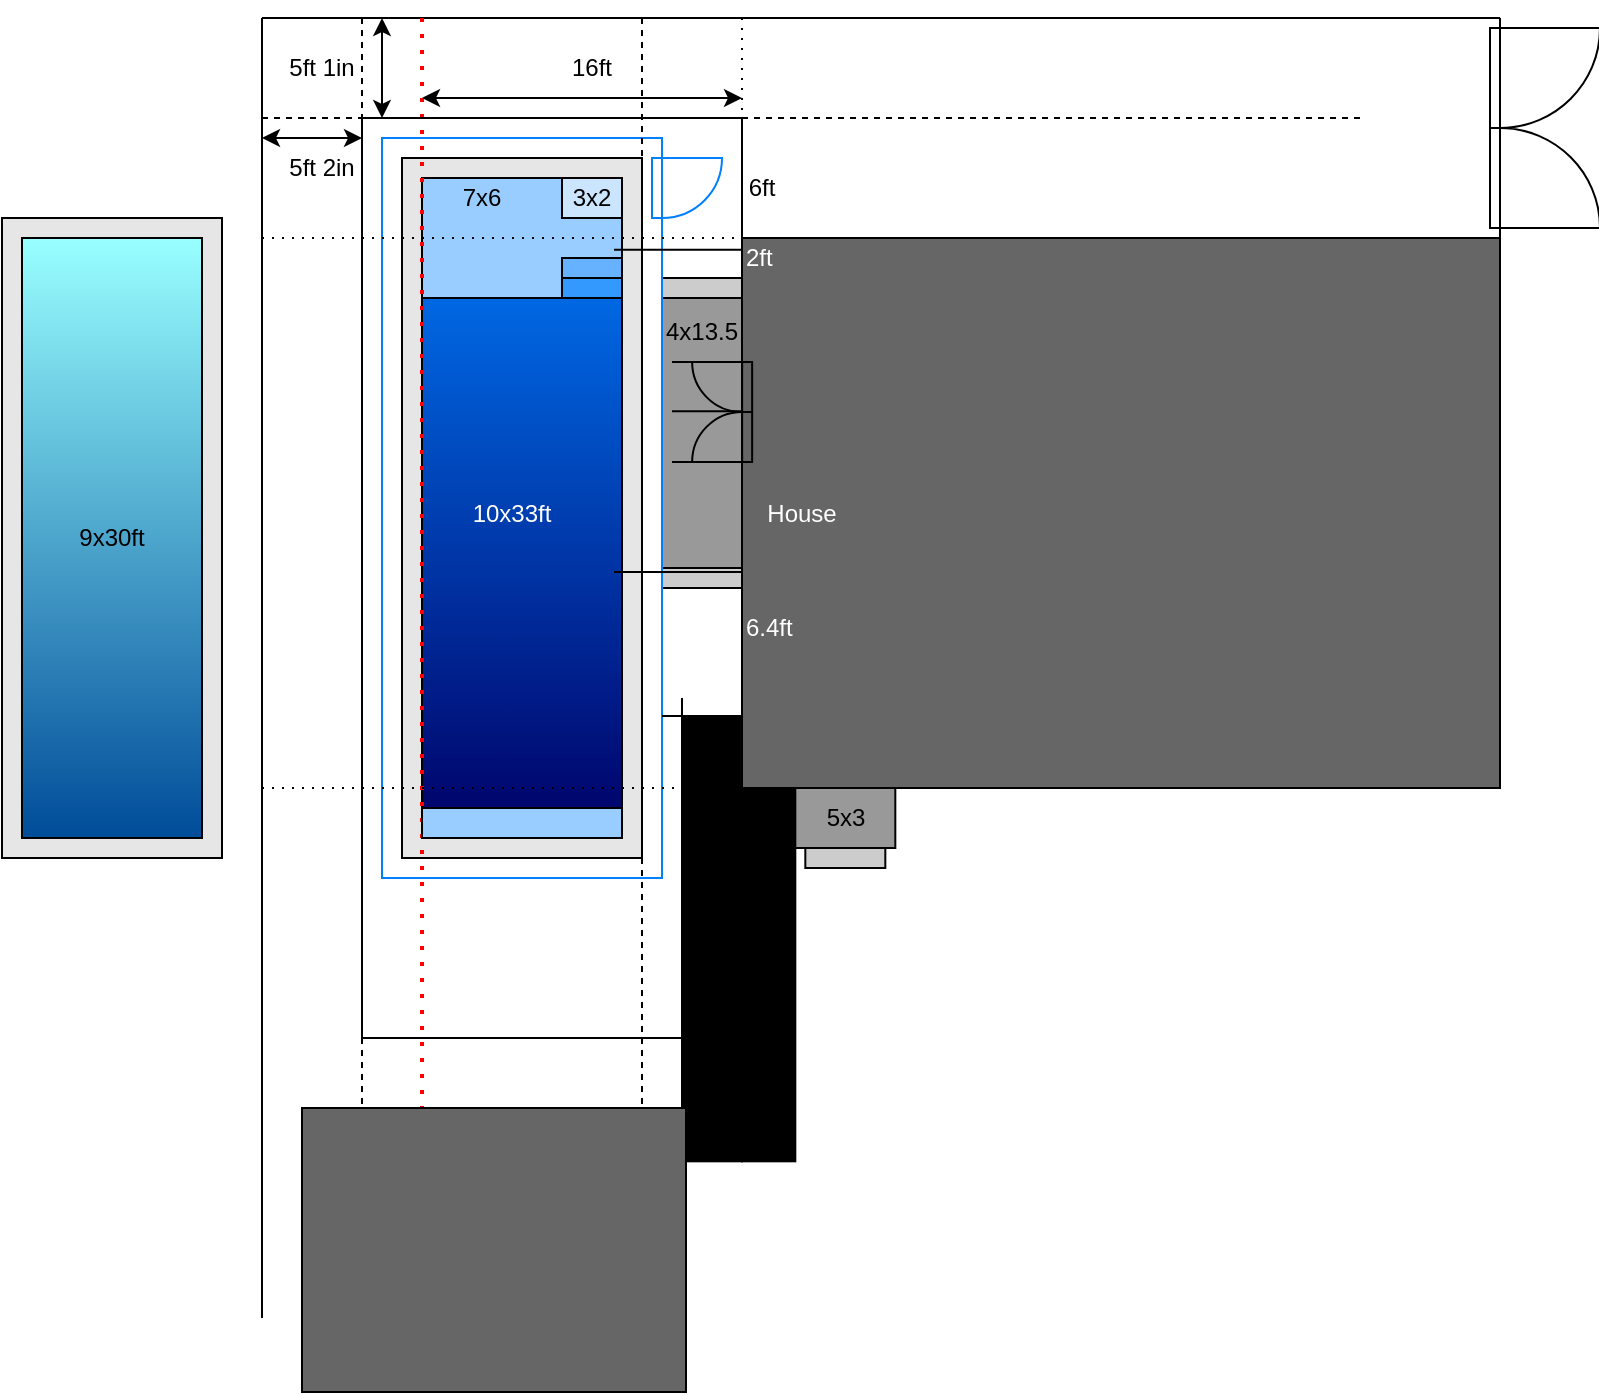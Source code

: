 <mxfile version="17.0.0" type="github">
  <diagram id="cYDBmVYOFc_14CTJ4Xyj" name="Page-1">
    <mxGraphModel dx="1764" dy="1868" grid="1" gridSize="10" guides="1" tooltips="1" connect="1" arrows="1" fold="1" page="1" pageScale="1" pageWidth="850" pageHeight="1100" math="0" shadow="0">
      <root>
        <mxCell id="0" />
        <mxCell id="1" parent="0" />
        <mxCell id="zBYr0LIhLVNMkPraqiSg-15" value="" style="rounded=0;whiteSpace=wrap;html=1;fillColor=#999999;gradientColor=none;" parent="1" vertex="1">
          <mxGeometry x="200" y="140" width="40" height="135" as="geometry" />
        </mxCell>
        <mxCell id="zBYr0LIhLVNMkPraqiSg-17" value="" style="rounded=0;whiteSpace=wrap;html=1;fillColor=#CCCCCC;gradientColor=none;" parent="1" vertex="1">
          <mxGeometry x="200" y="275" width="40" height="10" as="geometry" />
        </mxCell>
        <mxCell id="zBYr0LIhLVNMkPraqiSg-16" value="" style="rounded=0;whiteSpace=wrap;html=1;fillColor=#CCCCCC;gradientColor=none;" parent="1" vertex="1">
          <mxGeometry x="200" y="130" width="40" height="10" as="geometry" />
        </mxCell>
        <mxCell id="H_WPWcBrMyffaND-7lD4-2" value="" style="rounded=0;whiteSpace=wrap;html=1;fontColor=#FFFFFF;fillColor=none;gradientColor=none;strokeColor=#007FFF;" vertex="1" parent="1">
          <mxGeometry x="60" y="60" width="140" height="370" as="geometry" />
        </mxCell>
        <mxCell id="jbpHn88a3uGicEXrHRVo-8" value="" style="rounded=0;whiteSpace=wrap;html=1;fillColor=#666666;gradientColor=none;" parent="1" vertex="1">
          <mxGeometry x="240" y="110" width="379" height="275" as="geometry" />
        </mxCell>
        <mxCell id="jbpHn88a3uGicEXrHRVo-4" value="" style="rounded=0;whiteSpace=wrap;html=1;fillColor=#E6E6E6;gradientColor=none;" parent="1" vertex="1">
          <mxGeometry x="70" y="70" width="120" height="350" as="geometry" />
        </mxCell>
        <mxCell id="jbpHn88a3uGicEXrHRVo-2" value="" style="rounded=0;whiteSpace=wrap;html=1;fillColor=#007FFF;gradientColor=#000066;" parent="1" vertex="1">
          <mxGeometry x="80" y="80" width="100" height="330" as="geometry" />
        </mxCell>
        <mxCell id="zBYr0LIhLVNMkPraqiSg-37" value="" style="rounded=0;whiteSpace=wrap;html=1;fillColor=#99CCFF;gradientColor=none;" parent="1" vertex="1">
          <mxGeometry x="80" y="80" width="100" height="60" as="geometry" />
        </mxCell>
        <mxCell id="zBYr0LIhLVNMkPraqiSg-40" value="" style="rounded=0;whiteSpace=wrap;html=1;fillColor=#3399FF;gradientColor=none;" parent="1" vertex="1">
          <mxGeometry x="150" y="130" width="30" height="10" as="geometry" />
        </mxCell>
        <mxCell id="zBYr0LIhLVNMkPraqiSg-39" value="" style="rounded=0;whiteSpace=wrap;html=1;fillColor=#66B2FF;gradientColor=none;" parent="1" vertex="1">
          <mxGeometry x="150" y="120" width="30" height="10" as="geometry" />
        </mxCell>
        <mxCell id="zBYr0LIhLVNMkPraqiSg-36" value="" style="rounded=0;whiteSpace=wrap;html=1;fillColor=#CCE5FF;gradientColor=none;" parent="1" vertex="1">
          <mxGeometry x="150" y="80" width="30" height="20" as="geometry" />
        </mxCell>
        <mxCell id="zBYr0LIhLVNMkPraqiSg-22" value="" style="rounded=0;whiteSpace=wrap;html=1;fillColor=#E6E6E6;gradientColor=none;" parent="1" vertex="1">
          <mxGeometry x="-130" y="100" width="110" height="320" as="geometry" />
        </mxCell>
        <mxCell id="zBYr0LIhLVNMkPraqiSg-1" value="" style="endArrow=none;html=1;rounded=0;" parent="1" edge="1">
          <mxGeometry width="50" height="50" relative="1" as="geometry">
            <mxPoint as="sourcePoint" />
            <mxPoint y="650" as="targetPoint" />
          </mxGeometry>
        </mxCell>
        <mxCell id="zBYr0LIhLVNMkPraqiSg-2" value="" style="endArrow=none;html=1;rounded=0;" parent="1" edge="1">
          <mxGeometry width="50" height="50" relative="1" as="geometry">
            <mxPoint as="sourcePoint" />
            <mxPoint x="619" as="targetPoint" />
          </mxGeometry>
        </mxCell>
        <mxCell id="zBYr0LIhLVNMkPraqiSg-3" value="" style="endArrow=none;html=1;rounded=0;dashed=1;dashPattern=1 4;" parent="1" edge="1">
          <mxGeometry width="50" height="50" relative="1" as="geometry">
            <mxPoint x="240" as="sourcePoint" />
            <mxPoint x="240" y="550" as="targetPoint" />
          </mxGeometry>
        </mxCell>
        <mxCell id="zBYr0LIhLVNMkPraqiSg-8" value="" style="endArrow=none;html=1;rounded=0;dashed=1;dashPattern=1 4;" parent="1" edge="1">
          <mxGeometry width="50" height="50" relative="1" as="geometry">
            <mxPoint y="110" as="sourcePoint" />
            <mxPoint x="240" y="110" as="targetPoint" />
          </mxGeometry>
        </mxCell>
        <mxCell id="zBYr0LIhLVNMkPraqiSg-11" value="" style="rounded=0;whiteSpace=wrap;html=1;gradientColor=#004C99;fillColor=#99FFFF;" parent="1" vertex="1">
          <mxGeometry x="-120" y="110" width="90" height="300" as="geometry" />
        </mxCell>
        <mxCell id="zBYr0LIhLVNMkPraqiSg-12" value="" style="endArrow=none;dashed=1;html=1;rounded=0;" parent="1" edge="1">
          <mxGeometry width="50" height="50" relative="1" as="geometry">
            <mxPoint x="50" as="sourcePoint" />
            <mxPoint x="50" y="550" as="targetPoint" />
          </mxGeometry>
        </mxCell>
        <mxCell id="zBYr0LIhLVNMkPraqiSg-13" value="" style="endArrow=none;dashed=1;html=1;rounded=0;" parent="1" edge="1">
          <mxGeometry width="50" height="50" relative="1" as="geometry">
            <mxPoint x="190" as="sourcePoint" />
            <mxPoint x="190" y="550" as="targetPoint" />
          </mxGeometry>
        </mxCell>
        <mxCell id="zBYr0LIhLVNMkPraqiSg-14" value="" style="endArrow=none;dashed=1;html=1;dashPattern=1 3;strokeWidth=2;rounded=0;strokeColor=#FF0000;" parent="1" edge="1">
          <mxGeometry width="50" height="50" relative="1" as="geometry">
            <mxPoint x="80" as="sourcePoint" />
            <mxPoint x="80" y="550" as="targetPoint" />
          </mxGeometry>
        </mxCell>
        <mxCell id="zBYr0LIhLVNMkPraqiSg-18" value="2ft" style="text;html=1;strokeColor=none;fillColor=none;align=left;verticalAlign=middle;whiteSpace=wrap;rounded=0;fontColor=#FFFFFF;" parent="1" vertex="1">
          <mxGeometry x="240" y="105" width="60" height="30" as="geometry" />
        </mxCell>
        <mxCell id="zBYr0LIhLVNMkPraqiSg-24" value="" style="endArrow=none;html=1;rounded=0;" parent="1" edge="1">
          <mxGeometry width="50" height="50" relative="1" as="geometry">
            <mxPoint x="50" y="50" as="sourcePoint" />
            <mxPoint x="240" y="50" as="targetPoint" />
          </mxGeometry>
        </mxCell>
        <mxCell id="zBYr0LIhLVNMkPraqiSg-25" value="4x13.5" style="text;html=1;strokeColor=none;fillColor=none;align=center;verticalAlign=middle;whiteSpace=wrap;rounded=0;" parent="1" vertex="1">
          <mxGeometry x="190" y="142" width="60" height="30" as="geometry" />
        </mxCell>
        <mxCell id="zBYr0LIhLVNMkPraqiSg-26" value="" style="endArrow=none;html=1;rounded=0;" parent="1" edge="1">
          <mxGeometry width="50" height="50" relative="1" as="geometry">
            <mxPoint x="50" y="510" as="sourcePoint" />
            <mxPoint x="210" y="510" as="targetPoint" />
          </mxGeometry>
        </mxCell>
        <mxCell id="zBYr0LIhLVNMkPraqiSg-28" value="" style="endArrow=none;html=1;rounded=0;" parent="1" edge="1">
          <mxGeometry width="50" height="50" relative="1" as="geometry">
            <mxPoint x="200" y="349" as="sourcePoint" />
            <mxPoint x="240" y="349" as="targetPoint" />
          </mxGeometry>
        </mxCell>
        <mxCell id="zBYr0LIhLVNMkPraqiSg-29" value="6.4ft" style="text;html=1;strokeColor=none;fillColor=none;align=left;verticalAlign=middle;whiteSpace=wrap;rounded=0;fontColor=#FFFFFF;" parent="1" vertex="1">
          <mxGeometry x="240" y="290" width="60" height="30" as="geometry" />
        </mxCell>
        <mxCell id="zBYr0LIhLVNMkPraqiSg-30" value="" style="endArrow=none;html=1;rounded=0;dashed=1;dashPattern=1 4;" parent="1" edge="1">
          <mxGeometry width="50" height="50" relative="1" as="geometry">
            <mxPoint y="385" as="sourcePoint" />
            <mxPoint x="240" y="385" as="targetPoint" />
          </mxGeometry>
        </mxCell>
        <mxCell id="zBYr0LIhLVNMkPraqiSg-31" value="" style="endArrow=none;html=1;rounded=0;" parent="1" edge="1">
          <mxGeometry width="50" height="50" relative="1" as="geometry">
            <mxPoint x="210" y="340" as="sourcePoint" />
            <mxPoint x="210" y="510" as="targetPoint" />
          </mxGeometry>
        </mxCell>
        <mxCell id="zBYr0LIhLVNMkPraqiSg-32" value="6ft" style="text;html=1;strokeColor=none;fillColor=none;align=center;verticalAlign=middle;whiteSpace=wrap;rounded=0;" parent="1" vertex="1">
          <mxGeometry x="220" y="70" width="60" height="30" as="geometry" />
        </mxCell>
        <mxCell id="zBYr0LIhLVNMkPraqiSg-33" value="9x30ft" style="text;html=1;strokeColor=none;fillColor=none;align=center;verticalAlign=middle;whiteSpace=wrap;rounded=0;" parent="1" vertex="1">
          <mxGeometry x="-105" y="245" width="60" height="30" as="geometry" />
        </mxCell>
        <mxCell id="zBYr0LIhLVNMkPraqiSg-34" value="" style="endArrow=none;dashed=1;html=1;rounded=0;" parent="1" edge="1">
          <mxGeometry width="50" height="50" relative="1" as="geometry">
            <mxPoint y="50" as="sourcePoint" />
            <mxPoint x="550" y="50" as="targetPoint" />
          </mxGeometry>
        </mxCell>
        <mxCell id="jbpHn88a3uGicEXrHRVo-1" value="10x33ft" style="text;html=1;strokeColor=none;fillColor=none;align=center;verticalAlign=middle;whiteSpace=wrap;rounded=0;fontColor=#FFFFFF;" parent="1" vertex="1">
          <mxGeometry x="95" y="232.5" width="60" height="30" as="geometry" />
        </mxCell>
        <mxCell id="jbpHn88a3uGicEXrHRVo-3" value="" style="rounded=0;whiteSpace=wrap;html=1;fillColor=#99CCFF;gradientColor=none;" parent="1" vertex="1">
          <mxGeometry x="80" y="395" width="100" height="15" as="geometry" />
        </mxCell>
        <mxCell id="jbpHn88a3uGicEXrHRVo-5" value="" style="endArrow=classic;startArrow=classic;html=1;rounded=0;" parent="1" edge="1">
          <mxGeometry width="50" height="50" relative="1" as="geometry">
            <mxPoint x="80" y="40" as="sourcePoint" />
            <mxPoint x="240" y="40" as="targetPoint" />
          </mxGeometry>
        </mxCell>
        <mxCell id="jbpHn88a3uGicEXrHRVo-6" value="16ft" style="text;html=1;strokeColor=none;fillColor=none;align=center;verticalAlign=middle;whiteSpace=wrap;rounded=0;" parent="1" vertex="1">
          <mxGeometry x="135" y="10" width="60" height="30" as="geometry" />
        </mxCell>
        <mxCell id="jbpHn88a3uGicEXrHRVo-7" value="" style="verticalLabelPosition=bottom;html=1;verticalAlign=top;align=center;shape=mxgraph.floorplan.doorRight;aspect=fixed;fillColor=none;gradientColor=none;direction=north;strokeColor=#007FFF;" parent="1" vertex="1">
          <mxGeometry x="195" y="70" width="31.88" height="30" as="geometry" />
        </mxCell>
        <mxCell id="H_WPWcBrMyffaND-7lD4-1" value="" style="endArrow=none;html=1;rounded=0;" edge="1" parent="1">
          <mxGeometry width="50" height="50" relative="1" as="geometry">
            <mxPoint x="50" y="50" as="sourcePoint" />
            <mxPoint x="50" y="510" as="targetPoint" />
          </mxGeometry>
        </mxCell>
        <mxCell id="H_WPWcBrMyffaND-7lD4-3" value="House" style="text;html=1;strokeColor=none;fillColor=none;align=center;verticalAlign=middle;whiteSpace=wrap;rounded=0;fontColor=#FFFFFF;" vertex="1" parent="1">
          <mxGeometry x="240" y="232.5" width="60" height="30" as="geometry" />
        </mxCell>
        <mxCell id="H_WPWcBrMyffaND-7lD4-6" value="" style="verticalLabelPosition=bottom;html=1;verticalAlign=top;align=center;shape=mxgraph.floorplan.doorDouble;aspect=fixed;fontColor=#FFFFFF;strokeColor=#000000;fillColor=none;gradientColor=none;direction=south;" vertex="1" parent="1">
          <mxGeometry x="218.5" y="172" width="26.57" height="50" as="geometry" />
        </mxCell>
        <mxCell id="H_WPWcBrMyffaND-7lD4-7" value="" style="endArrow=none;html=1;rounded=0;" edge="1" parent="1">
          <mxGeometry width="50" height="50" relative="1" as="geometry">
            <mxPoint x="619" as="sourcePoint" />
            <mxPoint x="619" y="110" as="targetPoint" />
          </mxGeometry>
        </mxCell>
        <mxCell id="H_WPWcBrMyffaND-7lD4-8" value="" style="verticalLabelPosition=bottom;html=1;verticalAlign=top;align=center;shape=mxgraph.floorplan.doorDouble;aspect=fixed;fontColor=#FFFFFF;strokeColor=#000000;fillColor=none;gradientColor=none;direction=north;" vertex="1" parent="1">
          <mxGeometry x="614" y="5" width="53.14" height="100" as="geometry" />
        </mxCell>
        <mxCell id="H_WPWcBrMyffaND-7lD4-9" value="" style="endArrow=none;html=1;rounded=0;" edge="1" parent="1">
          <mxGeometry width="50" height="50" relative="1" as="geometry">
            <mxPoint x="240" y="50" as="sourcePoint" />
            <mxPoint x="240" y="110" as="targetPoint" />
          </mxGeometry>
        </mxCell>
        <mxCell id="H_WPWcBrMyffaND-7lD4-10" value="" style="endArrow=classic;startArrow=classic;html=1;rounded=0;fontColor=#FFFFFF;" edge="1" parent="1">
          <mxGeometry width="50" height="50" relative="1" as="geometry">
            <mxPoint x="60" as="sourcePoint" />
            <mxPoint x="60" y="50" as="targetPoint" />
          </mxGeometry>
        </mxCell>
        <mxCell id="H_WPWcBrMyffaND-7lD4-11" value="" style="endArrow=classic;startArrow=classic;html=1;rounded=0;fontColor=#FFFFFF;" edge="1" parent="1">
          <mxGeometry width="50" height="50" relative="1" as="geometry">
            <mxPoint y="60" as="sourcePoint" />
            <mxPoint x="50" y="60" as="targetPoint" />
          </mxGeometry>
        </mxCell>
        <mxCell id="H_WPWcBrMyffaND-7lD4-12" value="5ft 2in" style="text;html=1;strokeColor=none;fillColor=none;align=center;verticalAlign=middle;whiteSpace=wrap;rounded=0;" vertex="1" parent="1">
          <mxGeometry y="60" width="60" height="30" as="geometry" />
        </mxCell>
        <mxCell id="H_WPWcBrMyffaND-7lD4-13" value="5ft 1in" style="text;html=1;strokeColor=none;fillColor=none;align=center;verticalAlign=middle;whiteSpace=wrap;rounded=0;" vertex="1" parent="1">
          <mxGeometry y="10" width="60" height="30" as="geometry" />
        </mxCell>
        <mxCell id="H_WPWcBrMyffaND-7lD4-14" value="" style="endArrow=none;html=1;rounded=0;fontColor=#FFFFFF;" edge="1" parent="1">
          <mxGeometry width="50" height="50" relative="1" as="geometry">
            <mxPoint x="205" y="172" as="sourcePoint" />
            <mxPoint x="240" y="172" as="targetPoint" />
          </mxGeometry>
        </mxCell>
        <mxCell id="H_WPWcBrMyffaND-7lD4-15" value="" style="endArrow=none;html=1;rounded=0;fontColor=#FFFFFF;" edge="1" parent="1">
          <mxGeometry width="50" height="50" relative="1" as="geometry">
            <mxPoint x="205" y="222" as="sourcePoint" />
            <mxPoint x="240" y="222" as="targetPoint" />
          </mxGeometry>
        </mxCell>
        <mxCell id="H_WPWcBrMyffaND-7lD4-16" value="" style="endArrow=none;html=1;rounded=0;fontColor=#FFFFFF;" edge="1" parent="1">
          <mxGeometry width="50" height="50" relative="1" as="geometry">
            <mxPoint x="205" y="196.66" as="sourcePoint" />
            <mxPoint x="240" y="196.66" as="targetPoint" />
          </mxGeometry>
        </mxCell>
        <mxCell id="H_WPWcBrMyffaND-7lD4-17" value="" style="endArrow=none;html=1;rounded=0;fontColor=#FFFFFF;" edge="1" parent="1">
          <mxGeometry width="50" height="50" relative="1" as="geometry">
            <mxPoint x="176" y="277" as="sourcePoint" />
            <mxPoint x="240" y="277" as="targetPoint" />
          </mxGeometry>
        </mxCell>
        <mxCell id="H_WPWcBrMyffaND-7lD4-18" value="" style="endArrow=none;html=1;rounded=0;fontColor=#FFFFFF;" edge="1" parent="1">
          <mxGeometry width="50" height="50" relative="1" as="geometry">
            <mxPoint x="176" y="115.83" as="sourcePoint" />
            <mxPoint x="240" y="115.83" as="targetPoint" />
          </mxGeometry>
        </mxCell>
        <mxCell id="H_WPWcBrMyffaND-7lD4-22" value="" style="rounded=0;whiteSpace=wrap;html=1;fontColor=#FFFFFF;strokeColor=#000000;fillColor=#000000;gradientColor=none;" vertex="1" parent="1">
          <mxGeometry x="210" y="349" width="30" height="222.66" as="geometry" />
        </mxCell>
        <mxCell id="H_WPWcBrMyffaND-7lD4-23" value="" style="rounded=0;whiteSpace=wrap;html=1;fontColor=#FFFFFF;strokeColor=#000000;fillColor=#000000;gradientColor=none;" vertex="1" parent="1">
          <mxGeometry x="240" y="385" width="26.66" height="186.66" as="geometry" />
        </mxCell>
        <mxCell id="H_WPWcBrMyffaND-7lD4-24" value="" style="rounded=0;whiteSpace=wrap;html=1;fillColor=#CCCCCC;gradientColor=none;" vertex="1" parent="1">
          <mxGeometry x="271.66" y="415" width="40" height="10" as="geometry" />
        </mxCell>
        <mxCell id="H_WPWcBrMyffaND-7lD4-25" value="" style="rounded=0;whiteSpace=wrap;html=1;fillColor=#999999;gradientColor=none;" vertex="1" parent="1">
          <mxGeometry x="266.66" y="385" width="50" height="30" as="geometry" />
        </mxCell>
        <mxCell id="H_WPWcBrMyffaND-7lD4-26" value="7x6" style="text;html=1;strokeColor=none;fillColor=none;align=center;verticalAlign=middle;whiteSpace=wrap;rounded=0;" vertex="1" parent="1">
          <mxGeometry x="80" y="75" width="60" height="30" as="geometry" />
        </mxCell>
        <mxCell id="H_WPWcBrMyffaND-7lD4-27" value="3x2" style="text;html=1;strokeColor=none;fillColor=none;align=center;verticalAlign=middle;whiteSpace=wrap;rounded=0;" vertex="1" parent="1">
          <mxGeometry x="135" y="75" width="60" height="30" as="geometry" />
        </mxCell>
        <mxCell id="H_WPWcBrMyffaND-7lD4-29" value="5x3" style="text;html=1;strokeColor=none;fillColor=none;align=center;verticalAlign=middle;whiteSpace=wrap;rounded=0;" vertex="1" parent="1">
          <mxGeometry x="261.66" y="385" width="60" height="30" as="geometry" />
        </mxCell>
        <mxCell id="H_WPWcBrMyffaND-7lD4-30" value="" style="rounded=0;whiteSpace=wrap;html=1;fillColor=#666666;gradientColor=none;" vertex="1" parent="1">
          <mxGeometry x="20" y="545" width="192" height="142" as="geometry" />
        </mxCell>
      </root>
    </mxGraphModel>
  </diagram>
</mxfile>
